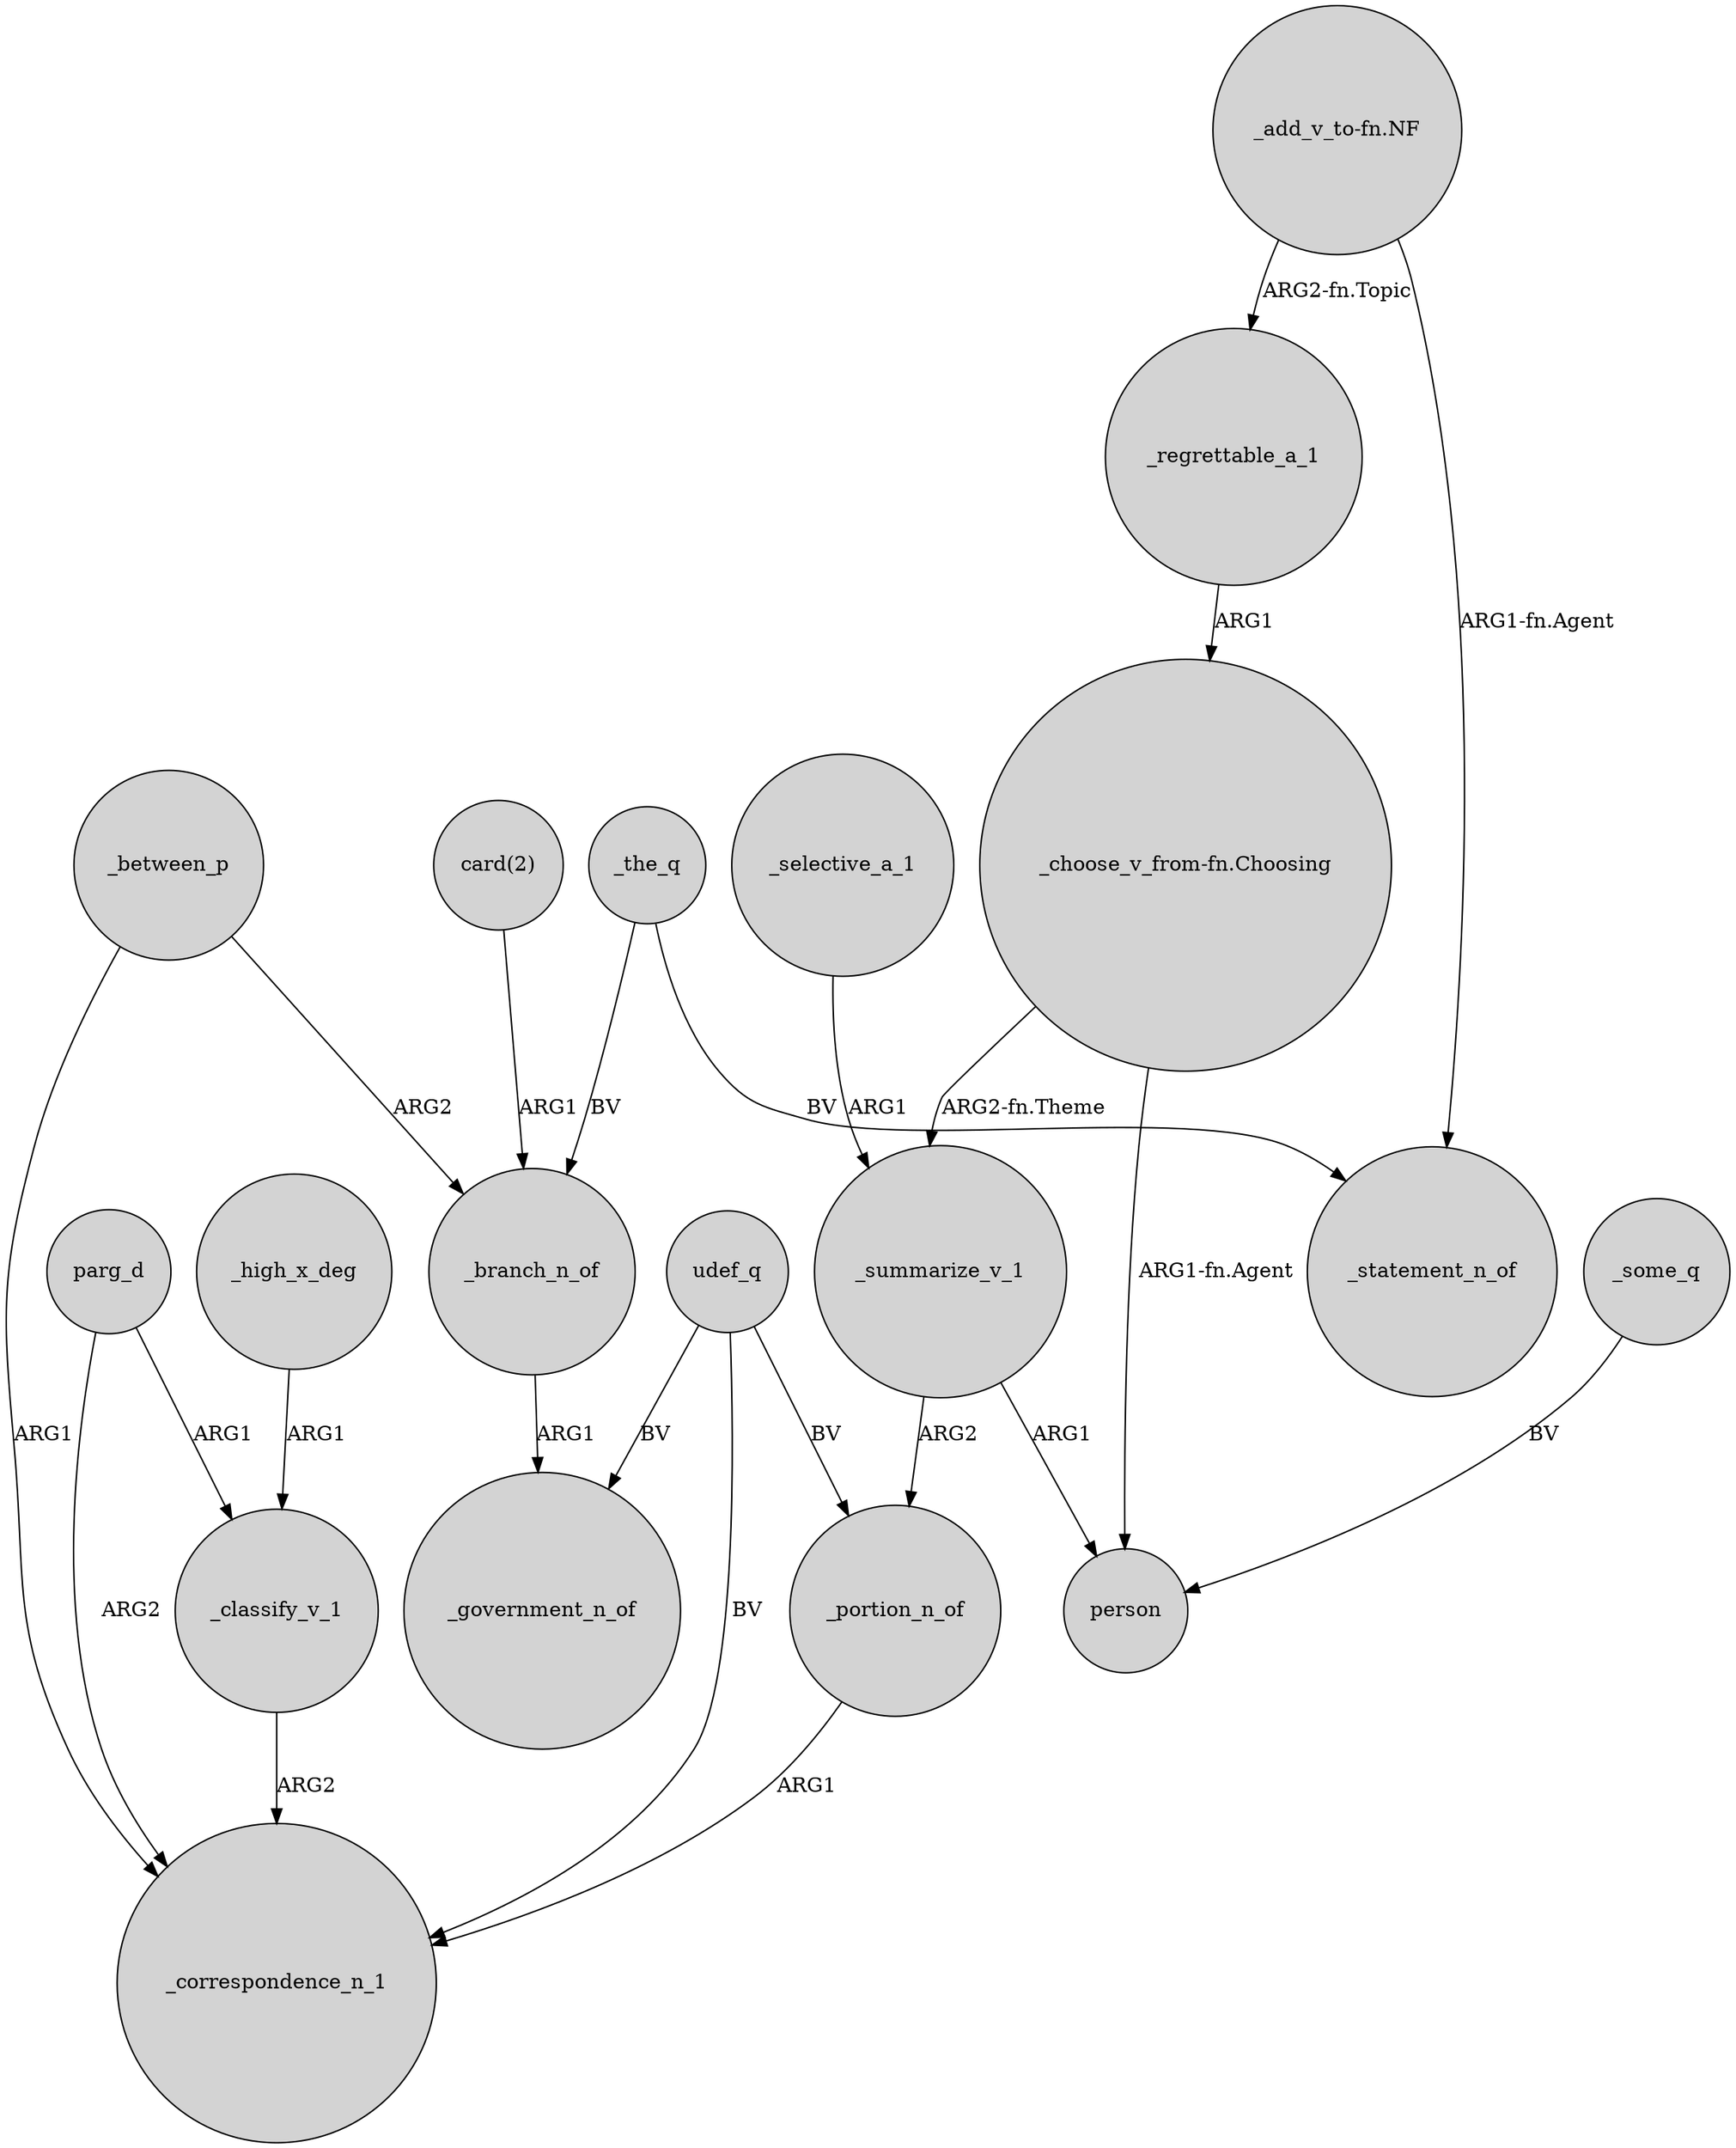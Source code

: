 digraph {
	node [shape=circle style=filled]
	parg_d -> _correspondence_n_1 [label=ARG2]
	udef_q -> _government_n_of [label=BV]
	"card(2)" -> _branch_n_of [label=ARG1]
	udef_q -> _correspondence_n_1 [label=BV]
	_between_p -> _correspondence_n_1 [label=ARG1]
	_regrettable_a_1 -> "_choose_v_from-fn.Choosing" [label=ARG1]
	_the_q -> _statement_n_of [label=BV]
	_classify_v_1 -> _correspondence_n_1 [label=ARG2]
	"_add_v_to-fn.NF" -> _regrettable_a_1 [label="ARG2-fn.Topic"]
	_between_p -> _branch_n_of [label=ARG2]
	_some_q -> person [label=BV]
	_branch_n_of -> _government_n_of [label=ARG1]
	"_choose_v_from-fn.Choosing" -> _summarize_v_1 [label="ARG2-fn.Theme"]
	_selective_a_1 -> _summarize_v_1 [label=ARG1]
	"_choose_v_from-fn.Choosing" -> person [label="ARG1-fn.Agent"]
	udef_q -> _portion_n_of [label=BV]
	parg_d -> _classify_v_1 [label=ARG1]
	_the_q -> _branch_n_of [label=BV]
	_summarize_v_1 -> _portion_n_of [label=ARG2]
	"_add_v_to-fn.NF" -> _statement_n_of [label="ARG1-fn.Agent"]
	_portion_n_of -> _correspondence_n_1 [label=ARG1]
	_high_x_deg -> _classify_v_1 [label=ARG1]
	_summarize_v_1 -> person [label=ARG1]
}
